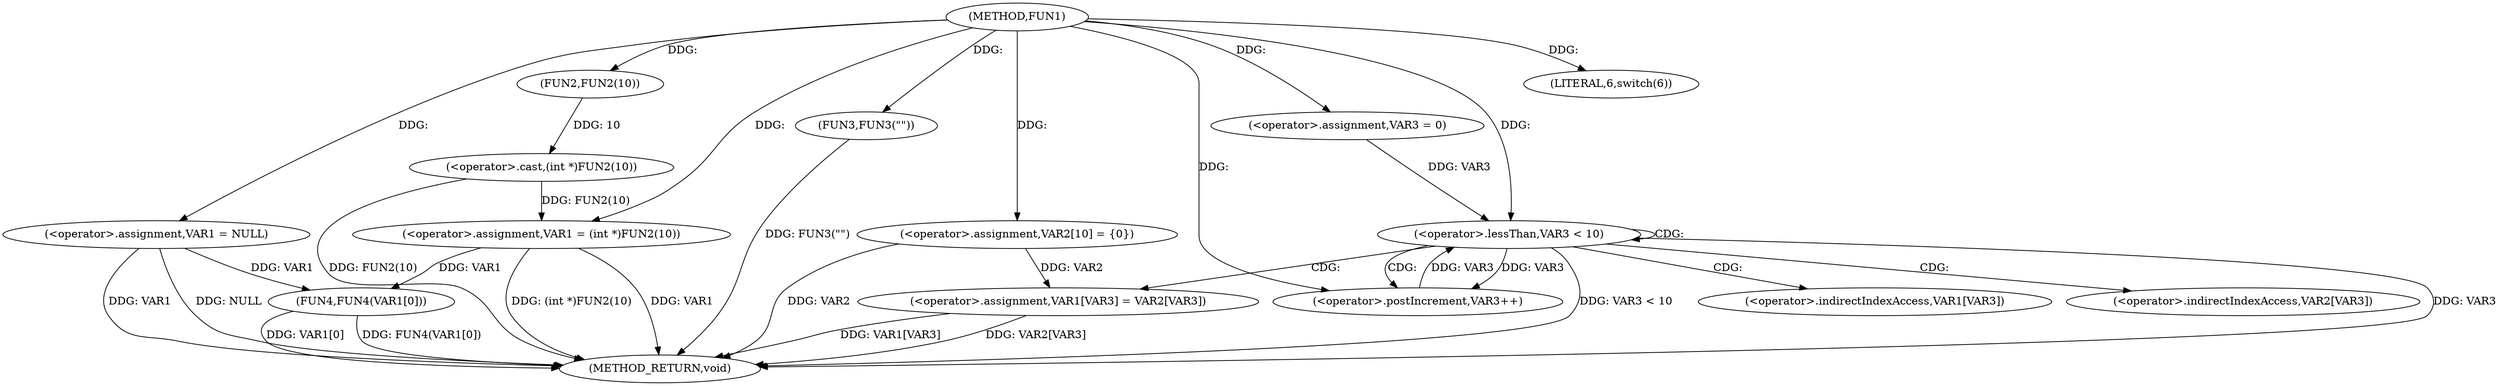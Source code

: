 digraph FUN1 {  
"1000100" [label = "(METHOD,FUN1)" ]
"1000147" [label = "(METHOD_RETURN,void)" ]
"1000103" [label = "(<operator>.assignment,VAR1 = NULL)" ]
"1000107" [label = "(LITERAL,6,switch(6))" ]
"1000110" [label = "(<operator>.assignment,VAR1 = (int *)FUN2(10))" ]
"1000112" [label = "(<operator>.cast,(int *)FUN2(10))" ]
"1000114" [label = "(FUN2,FUN2(10))" ]
"1000118" [label = "(FUN3,FUN3(\"\"))" ]
"1000123" [label = "(<operator>.assignment,VAR2[10] = {0})" ]
"1000127" [label = "(<operator>.assignment,VAR3 = 0)" ]
"1000130" [label = "(<operator>.lessThan,VAR3 < 10)" ]
"1000133" [label = "(<operator>.postIncrement,VAR3++)" ]
"1000136" [label = "(<operator>.assignment,VAR1[VAR3] = VAR2[VAR3])" ]
"1000143" [label = "(FUN4,FUN4(VAR1[0]))" ]
"1000137" [label = "(<operator>.indirectIndexAccess,VAR1[VAR3])" ]
"1000140" [label = "(<operator>.indirectIndexAccess,VAR2[VAR3])" ]
  "1000130" -> "1000147"  [ label = "DDG: VAR3 < 10"] 
  "1000103" -> "1000147"  [ label = "DDG: VAR1"] 
  "1000103" -> "1000147"  [ label = "DDG: NULL"] 
  "1000112" -> "1000147"  [ label = "DDG: FUN2(10)"] 
  "1000136" -> "1000147"  [ label = "DDG: VAR2[VAR3]"] 
  "1000118" -> "1000147"  [ label = "DDG: FUN3(\"\")"] 
  "1000110" -> "1000147"  [ label = "DDG: VAR1"] 
  "1000136" -> "1000147"  [ label = "DDG: VAR1[VAR3]"] 
  "1000143" -> "1000147"  [ label = "DDG: VAR1[0]"] 
  "1000110" -> "1000147"  [ label = "DDG: (int *)FUN2(10)"] 
  "1000143" -> "1000147"  [ label = "DDG: FUN4(VAR1[0])"] 
  "1000130" -> "1000147"  [ label = "DDG: VAR3"] 
  "1000123" -> "1000147"  [ label = "DDG: VAR2"] 
  "1000100" -> "1000103"  [ label = "DDG: "] 
  "1000100" -> "1000107"  [ label = "DDG: "] 
  "1000112" -> "1000110"  [ label = "DDG: FUN2(10)"] 
  "1000100" -> "1000110"  [ label = "DDG: "] 
  "1000114" -> "1000112"  [ label = "DDG: 10"] 
  "1000100" -> "1000114"  [ label = "DDG: "] 
  "1000100" -> "1000118"  [ label = "DDG: "] 
  "1000100" -> "1000123"  [ label = "DDG: "] 
  "1000100" -> "1000127"  [ label = "DDG: "] 
  "1000133" -> "1000130"  [ label = "DDG: VAR3"] 
  "1000127" -> "1000130"  [ label = "DDG: VAR3"] 
  "1000100" -> "1000130"  [ label = "DDG: "] 
  "1000130" -> "1000133"  [ label = "DDG: VAR3"] 
  "1000100" -> "1000133"  [ label = "DDG: "] 
  "1000123" -> "1000136"  [ label = "DDG: VAR2"] 
  "1000103" -> "1000143"  [ label = "DDG: VAR1"] 
  "1000110" -> "1000143"  [ label = "DDG: VAR1"] 
  "1000130" -> "1000137"  [ label = "CDG: "] 
  "1000130" -> "1000130"  [ label = "CDG: "] 
  "1000130" -> "1000133"  [ label = "CDG: "] 
  "1000130" -> "1000136"  [ label = "CDG: "] 
  "1000130" -> "1000140"  [ label = "CDG: "] 
}
